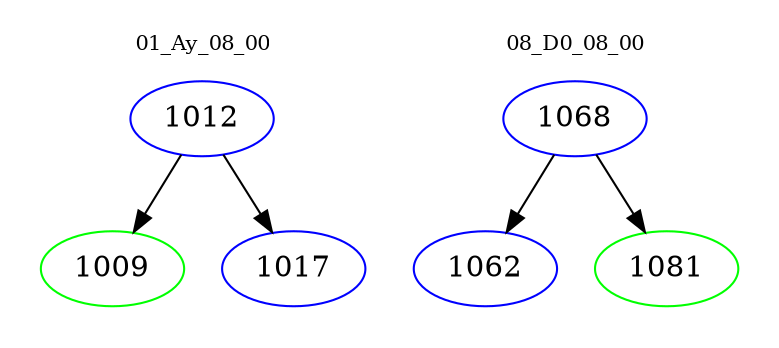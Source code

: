 digraph{
subgraph cluster_0 {
color = white
label = "01_Ay_08_00";
fontsize=10;
T0_1012 [label="1012", color="blue"]
T0_1012 -> T0_1009 [color="black"]
T0_1009 [label="1009", color="green"]
T0_1012 -> T0_1017 [color="black"]
T0_1017 [label="1017", color="blue"]
}
subgraph cluster_1 {
color = white
label = "08_D0_08_00";
fontsize=10;
T1_1068 [label="1068", color="blue"]
T1_1068 -> T1_1062 [color="black"]
T1_1062 [label="1062", color="blue"]
T1_1068 -> T1_1081 [color="black"]
T1_1081 [label="1081", color="green"]
}
}
